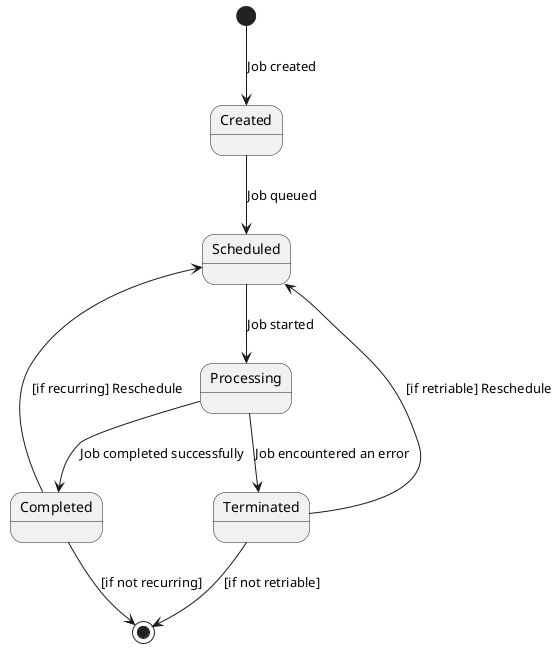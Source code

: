 @startuml
[*] --> Created : Job created

Created --> Scheduled : Job queued
Scheduled --> Processing : Job started
Processing --> Completed : Job completed successfully
Processing --> Terminated : Job encountered an error
Terminated --> Scheduled : [if retriable] Reschedule
Completed --> Scheduled : [if recurring] Reschedule
Terminated --> [*] : [if not retriable]
Completed --> [*] : [if not recurring]

' Processing --> Cancelled : Job was cancelled
' Processing --> TimedOut : Job exceeded time limit
' TimedOut --> Scheduled : [if retriable] Reschedule

@enduml